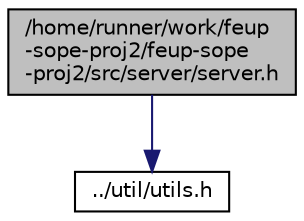 digraph "/home/runner/work/feup-sope-proj2/feup-sope-proj2/src/server/server.h"
{
  edge [fontname="Helvetica",fontsize="10",labelfontname="Helvetica",labelfontsize="10"];
  node [fontname="Helvetica",fontsize="10",shape=record];
  Node0 [label="/home/runner/work/feup\l-sope-proj2/feup-sope\l-proj2/src/server/server.h",height=0.2,width=0.4,color="black", fillcolor="grey75", style="filled", fontcolor="black"];
  Node0 -> Node1 [color="midnightblue",fontsize="10",style="solid",fontname="Helvetica"];
  Node1 [label="../util/utils.h",height=0.2,width=0.4,color="black", fillcolor="white", style="filled",URL="$utils_8h_source.html"];
}
